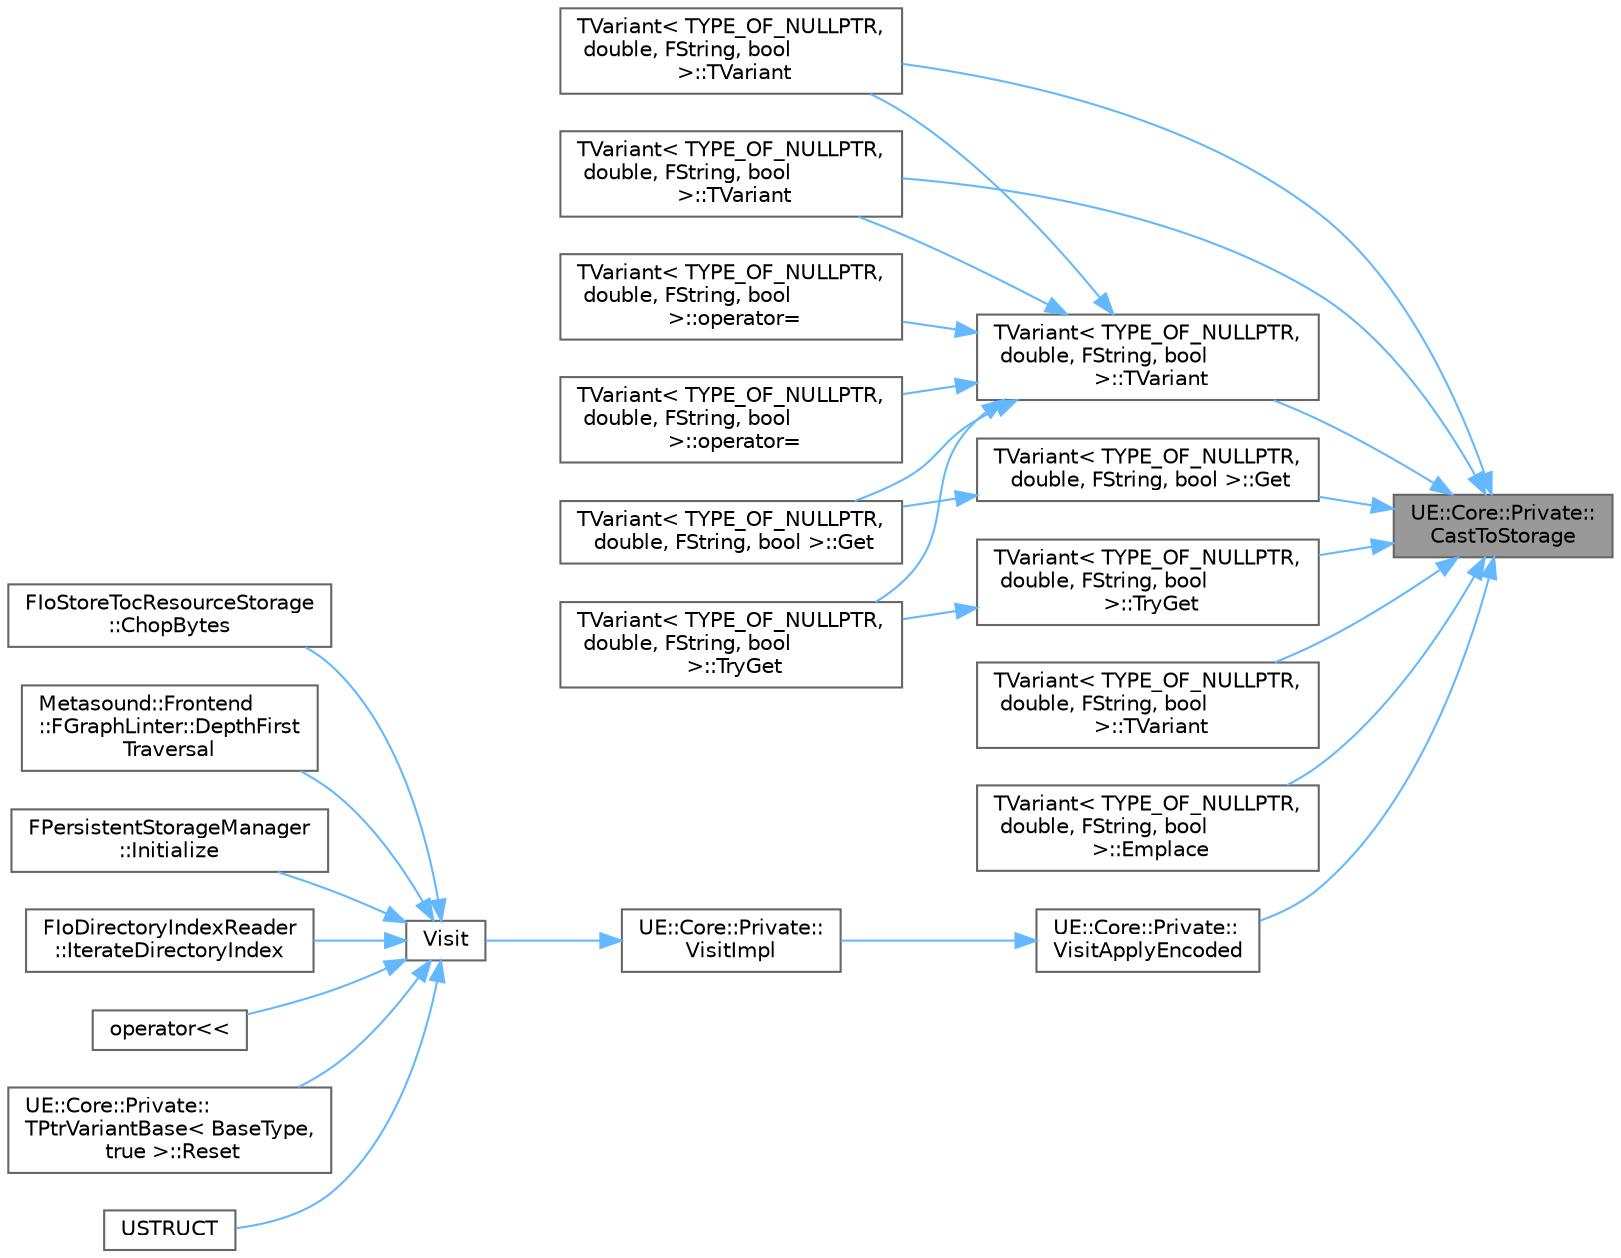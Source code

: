 digraph "UE::Core::Private::CastToStorage"
{
 // INTERACTIVE_SVG=YES
 // LATEX_PDF_SIZE
  bgcolor="transparent";
  edge [fontname=Helvetica,fontsize=10,labelfontname=Helvetica,labelfontsize=10];
  node [fontname=Helvetica,fontsize=10,shape=box,height=0.2,width=0.4];
  rankdir="RL";
  Node1 [id="Node000001",label="UE::Core::Private::\lCastToStorage",height=0.2,width=0.4,color="gray40", fillcolor="grey60", style="filled", fontcolor="black",tooltip="Cast a TVariant to its private base."];
  Node1 -> Node2 [id="edge1_Node000001_Node000002",dir="back",color="steelblue1",style="solid",tooltip=" "];
  Node2 [id="Node000002",label="TVariant\< TYPE_OF_NULLPTR,\l double, FString, bool\l \>::TVariant",height=0.2,width=0.4,color="grey40", fillcolor="white", style="filled",URL="$d3/d99/classTVariant.html#a51b5bd5062b8bed9bc9820023c8b54b4",tooltip=" "];
  Node2 -> Node3 [id="edge2_Node000002_Node000003",dir="back",color="steelblue1",style="solid",tooltip=" "];
  Node3 [id="Node000003",label="TVariant\< TYPE_OF_NULLPTR,\l double, FString, bool\l \>::TVariant",height=0.2,width=0.4,color="grey40", fillcolor="white", style="filled",URL="$d3/d99/classTVariant.html#a1017d7594e8ebe1553f6065058d84d35",tooltip=" "];
  Node2 -> Node4 [id="edge3_Node000002_Node000004",dir="back",color="steelblue1",style="solid",tooltip=" "];
  Node4 [id="Node000004",label="TVariant\< TYPE_OF_NULLPTR,\l double, FString, bool\l \>::TVariant",height=0.2,width=0.4,color="grey40", fillcolor="white", style="filled",URL="$d3/d99/classTVariant.html#a5a6f266bb878b7cd41623695665060c2",tooltip=" "];
  Node2 -> Node5 [id="edge4_Node000002_Node000005",dir="back",color="steelblue1",style="solid",tooltip=" "];
  Node5 [id="Node000005",label="TVariant\< TYPE_OF_NULLPTR,\l double, FString, bool \>::Get",height=0.2,width=0.4,color="grey40", fillcolor="white", style="filled",URL="$d3/d99/classTVariant.html#a8aa64dc0ef755b68e6db009bada72cf3",tooltip=" "];
  Node2 -> Node6 [id="edge5_Node000002_Node000006",dir="back",color="steelblue1",style="solid",tooltip=" "];
  Node6 [id="Node000006",label="TVariant\< TYPE_OF_NULLPTR,\l double, FString, bool\l \>::operator=",height=0.2,width=0.4,color="grey40", fillcolor="white", style="filled",URL="$d3/d99/classTVariant.html#a9da75981ae9d9e35ec61d3311e07ec27",tooltip=" "];
  Node2 -> Node7 [id="edge6_Node000002_Node000007",dir="back",color="steelblue1",style="solid",tooltip=" "];
  Node7 [id="Node000007",label="TVariant\< TYPE_OF_NULLPTR,\l double, FString, bool\l \>::operator=",height=0.2,width=0.4,color="grey40", fillcolor="white", style="filled",URL="$d3/d99/classTVariant.html#adf0267cee0d2a888b214ab42881ac1fc",tooltip=" "];
  Node2 -> Node8 [id="edge7_Node000002_Node000008",dir="back",color="steelblue1",style="solid",tooltip=" "];
  Node8 [id="Node000008",label="TVariant\< TYPE_OF_NULLPTR,\l double, FString, bool\l \>::TryGet",height=0.2,width=0.4,color="grey40", fillcolor="white", style="filled",URL="$d3/d99/classTVariant.html#a07cd31ede30a166e69e5e5a2b37683e0",tooltip=" "];
  Node1 -> Node3 [id="edge8_Node000001_Node000003",dir="back",color="steelblue1",style="solid",tooltip=" "];
  Node1 -> Node9 [id="edge9_Node000001_Node000009",dir="back",color="steelblue1",style="solid",tooltip=" "];
  Node9 [id="Node000009",label="TVariant\< TYPE_OF_NULLPTR,\l double, FString, bool\l \>::TVariant",height=0.2,width=0.4,color="grey40", fillcolor="white", style="filled",URL="$d3/d99/classTVariant.html#a98db69c365a44b3a305a36a9cdf2a9f9",tooltip=" "];
  Node1 -> Node4 [id="edge10_Node000001_Node000004",dir="back",color="steelblue1",style="solid",tooltip=" "];
  Node1 -> Node10 [id="edge11_Node000001_Node000010",dir="back",color="steelblue1",style="solid",tooltip=" "];
  Node10 [id="Node000010",label="TVariant\< TYPE_OF_NULLPTR,\l double, FString, bool\l \>::Emplace",height=0.2,width=0.4,color="grey40", fillcolor="white", style="filled",URL="$d3/d99/classTVariant.html#a07bfceb39b27764b7555094daa2b4f2d",tooltip=" "];
  Node1 -> Node11 [id="edge12_Node000001_Node000011",dir="back",color="steelblue1",style="solid",tooltip=" "];
  Node11 [id="Node000011",label="TVariant\< TYPE_OF_NULLPTR,\l double, FString, bool \>::Get",height=0.2,width=0.4,color="grey40", fillcolor="white", style="filled",URL="$d3/d99/classTVariant.html#a31a522d41c855ce892b69b8f743e2968",tooltip=" "];
  Node11 -> Node5 [id="edge13_Node000011_Node000005",dir="back",color="steelblue1",style="solid",tooltip=" "];
  Node1 -> Node12 [id="edge14_Node000001_Node000012",dir="back",color="steelblue1",style="solid",tooltip=" "];
  Node12 [id="Node000012",label="TVariant\< TYPE_OF_NULLPTR,\l double, FString, bool\l \>::TryGet",height=0.2,width=0.4,color="grey40", fillcolor="white", style="filled",URL="$d3/d99/classTVariant.html#a606ff280ef5142e084a3f64a7d4862e3",tooltip=" "];
  Node12 -> Node8 [id="edge15_Node000012_Node000008",dir="back",color="steelblue1",style="solid",tooltip=" "];
  Node1 -> Node13 [id="edge16_Node000001_Node000013",dir="back",color="steelblue1",style="solid",tooltip=" "];
  Node13 [id="Node000013",label="UE::Core::Private::\lVisitApplyEncoded",height=0.2,width=0.4,color="grey40", fillcolor="white", style="filled",URL="$d1/de6/namespaceUE_1_1Core_1_1Private.html#a6dd3df910966c4e8bd8e5730eb5e89b0",tooltip="Invocation detail for a single combination of stored variant indices."];
  Node13 -> Node14 [id="edge17_Node000013_Node000014",dir="back",color="steelblue1",style="solid",tooltip=" "];
  Node14 [id="Node000014",label="UE::Core::Private::\lVisitImpl",height=0.2,width=0.4,color="grey40", fillcolor="white", style="filled",URL="$d1/de6/namespaceUE_1_1Core_1_1Private.html#a825b33de4131f89823e9fcd0f152af8f",tooltip="Implementation detail for Visit(Callable, Variants...)."];
  Node14 -> Node15 [id="edge18_Node000014_Node000015",dir="back",color="steelblue1",style="solid",tooltip=" "];
  Node15 [id="Node000015",label="Visit",height=0.2,width=0.4,color="grey40", fillcolor="white", style="filled",URL="$d2/d16/TVariant_8h.html#a243a989a9dd34d525f29d877fd9ae64f",tooltip="Apply a visitor function to the list of variants."];
  Node15 -> Node16 [id="edge19_Node000015_Node000016",dir="back",color="steelblue1",style="solid",tooltip=" "];
  Node16 [id="Node000016",label="FIoStoreTocResourceStorage\l::ChopBytes",height=0.2,width=0.4,color="grey40", fillcolor="white", style="filled",URL="$d1/d5c/structFIoStoreTocResourceStorage.html#aefddc613d10b79c75782fa6d8f298cfd",tooltip=" "];
  Node15 -> Node17 [id="edge20_Node000015_Node000017",dir="back",color="steelblue1",style="solid",tooltip=" "];
  Node17 [id="Node000017",label="Metasound::Frontend\l::FGraphLinter::DepthFirst\lTraversal",height=0.2,width=0.4,color="grey40", fillcolor="white", style="filled",URL="$dc/d94/classMetasound_1_1Frontend_1_1FGraphLinter.html#abf8305cc52013ea819bc45fedb2d49cd",tooltip="Visits nodes using depth first traversals."];
  Node15 -> Node18 [id="edge21_Node000015_Node000018",dir="back",color="steelblue1",style="solid",tooltip=" "];
  Node18 [id="Node000018",label="FPersistentStorageManager\l::Initialize",height=0.2,width=0.4,color="grey40", fillcolor="white", style="filled",URL="$d5/ddb/classFPersistentStorageManager.html#a94fd1db5a0347546ed8148e12427c7d4",tooltip=" "];
  Node15 -> Node19 [id="edge22_Node000015_Node000019",dir="back",color="steelblue1",style="solid",tooltip=" "];
  Node19 [id="Node000019",label="FIoDirectoryIndexReader\l::IterateDirectoryIndex",height=0.2,width=0.4,color="grey40", fillcolor="white", style="filled",URL="$d2/da1/classFIoDirectoryIndexReader.html#afe354217ef4015b541224bfda94fd746",tooltip=" "];
  Node15 -> Node20 [id="edge23_Node000015_Node000020",dir="back",color="steelblue1",style="solid",tooltip=" "];
  Node20 [id="Node000020",label="operator\<\<",height=0.2,width=0.4,color="grey40", fillcolor="white", style="filled",URL="$d2/d16/TVariant_8h.html#a0c09561de60fa8947569e3343a58e43d",tooltip="Serialization function for TVariants."];
  Node15 -> Node21 [id="edge24_Node000015_Node000021",dir="back",color="steelblue1",style="solid",tooltip=" "];
  Node21 [id="Node000021",label="UE::Core::Private::\lTPtrVariantBase\< BaseType,\l true \>::Reset",height=0.2,width=0.4,color="grey40", fillcolor="white", style="filled",URL="$df/dbd/structUE_1_1Core_1_1Private_1_1TPtrVariantBase.html#aebe0a33e0a571e197f8c84ffee8e4a05",tooltip=" "];
  Node15 -> Node22 [id="edge25_Node000015_Node000022",dir="back",color="steelblue1",style="solid",tooltip=" "];
  Node22 [id="Node000022",label="USTRUCT",height=0.2,width=0.4,color="grey40", fillcolor="white", style="filled",URL="$d6/dc6/StructUtils_2InstancedStruct_8h.html#adcb2836d5087af74eeea9038a8366299",tooltip="FInstancedStruct works similarly as instanced UObject* property but is USTRUCTs."];
}
